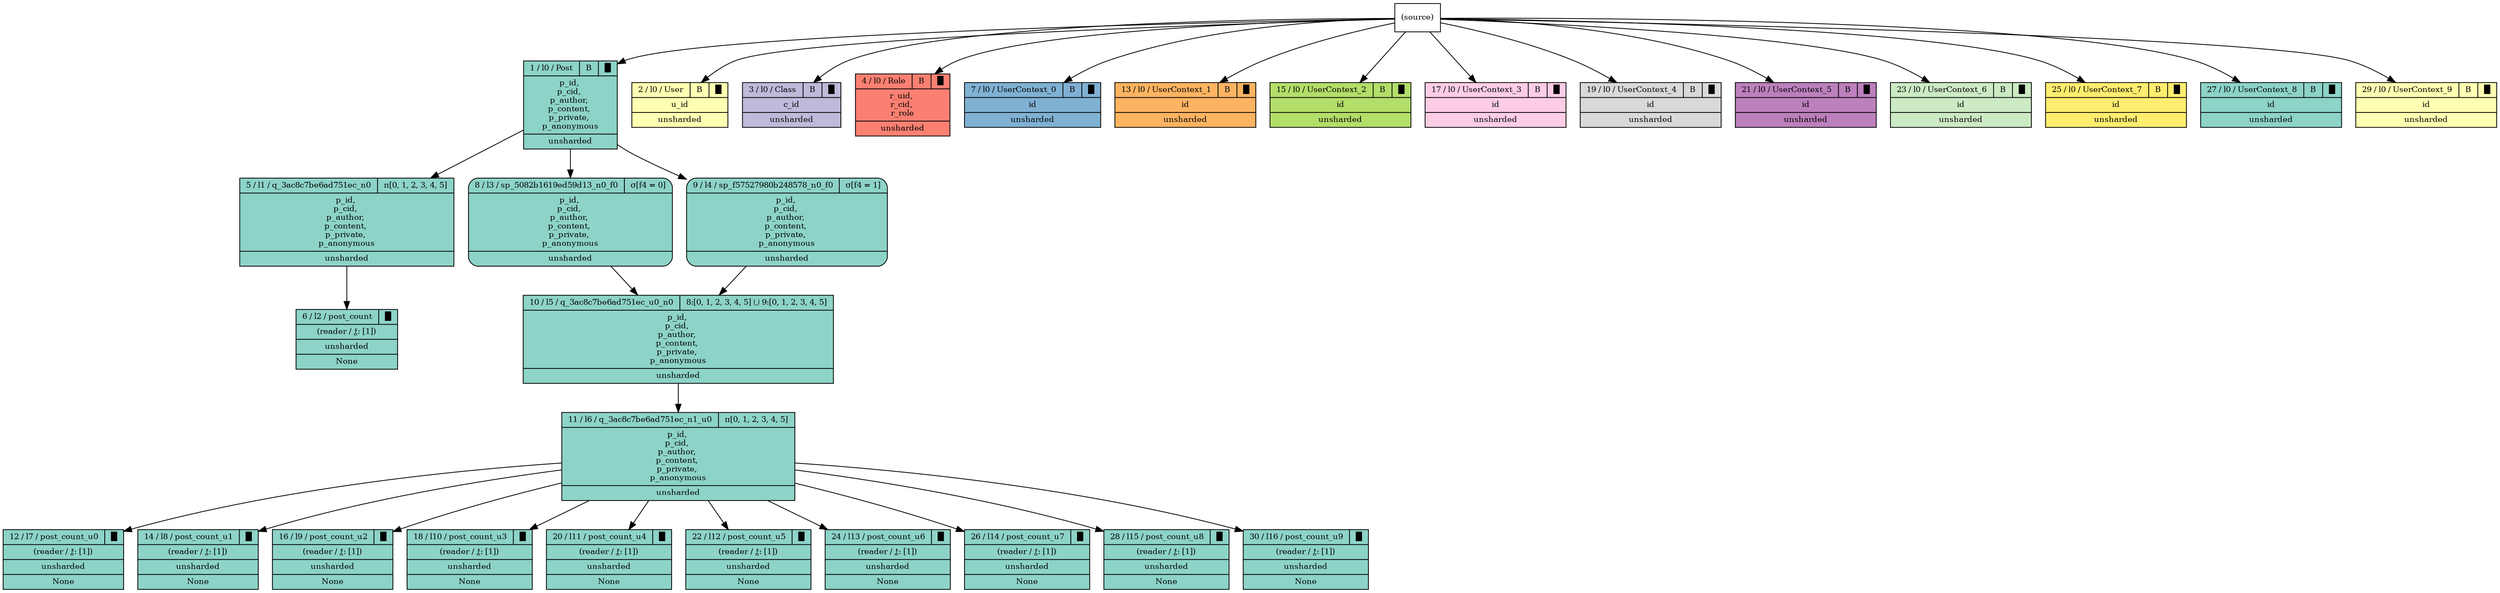 digraph {{
    node [shape=record, fontsize=10]
    0 [style="filled", fillcolor=white, label="(source)"]
    1 [style="filled", fillcolor="/set312/1", label="{ { 1 / l0 / Post | B | █ } | p_id, \np_cid, \np_author, \np_content, \np_private, \np_anonymous | unsharded }"]
    2 [style="filled", fillcolor="/set312/2", label="{ { 2 / l0 / User | B | █ } | u_id | unsharded }"]
    3 [style="filled", fillcolor="/set312/3", label="{ { 3 / l0 / Class | B | █ } | c_id | unsharded }"]
    4 [style="filled", fillcolor="/set312/4", label="{ { 4 / l0 / Role | B | █ } | r_uid, \nr_cid, \nr_role | unsharded }"]
    5 [style="filled", fillcolor="/set312/1", label="{{ 5 / l1 / q_3ac8c7be6ad751ec_n0 | π[0, 1, 2, 3, 4, 5]  } | p_id, \np_cid, \np_author, \np_content, \np_private, \np_anonymous | unsharded }"]
    6 [style="filled", fillcolor="/set312/1", label="{ { 6 / l2 / post_count | █ } | (reader / ⚷: [1]) | unsharded | None }"]
    7 [style="filled", fillcolor="/set312/5", label="{ { 7 / l0 / UserContext_0 | B | █ } | id | unsharded }"]
    8 [style="filled,rounded", fillcolor="/set312/1", label="{{ 8 / l3 / sp_5082b1619ed59d13_n0_f0 | σ[f4 = 0]  } | p_id, \np_cid, \np_author, \np_content, \np_private, \np_anonymous | unsharded }"]
    9 [style="filled,rounded", fillcolor="/set312/1", label="{{ 9 / l4 / sp_f57527980b248578_n0_f0 | σ[f4 = 1]  } | p_id, \np_cid, \np_author, \np_content, \np_private, \np_anonymous | unsharded }"]
    10 [style="filled", fillcolor="/set312/1", label="{{ 10 / l5 / q_3ac8c7be6ad751ec_u0_n0 | 8:[0, 1, 2, 3, 4, 5] ⋃ 9:[0, 1, 2, 3, 4, 5]  } | p_id, \np_cid, \np_author, \np_content, \np_private, \np_anonymous | unsharded }"]
    11 [style="filled", fillcolor="/set312/1", label="{{ 11 / l6 / q_3ac8c7be6ad751ec_n1_u0 | π[0, 1, 2, 3, 4, 5]  } | p_id, \np_cid, \np_author, \np_content, \np_private, \np_anonymous | unsharded }"]
    12 [style="filled", fillcolor="/set312/1", label="{ { 12 / l7 / post_count_u0 | █ } | (reader / ⚷: [1]) | unsharded | None }"]
    13 [style="filled", fillcolor="/set312/6", label="{ { 13 / l0 / UserContext_1 | B | █ } | id | unsharded }"]
    14 [style="filled", fillcolor="/set312/1", label="{ { 14 / l8 / post_count_u1 | █ } | (reader / ⚷: [1]) | unsharded | None }"]
    15 [style="filled", fillcolor="/set312/7", label="{ { 15 / l0 / UserContext_2 | B | █ } | id | unsharded }"]
    16 [style="filled", fillcolor="/set312/1", label="{ { 16 / l9 / post_count_u2 | █ } | (reader / ⚷: [1]) | unsharded | None }"]
    17 [style="filled", fillcolor="/set312/8", label="{ { 17 / l0 / UserContext_3 | B | █ } | id | unsharded }"]
    18 [style="filled", fillcolor="/set312/1", label="{ { 18 / l10 / post_count_u3 | █ } | (reader / ⚷: [1]) | unsharded | None }"]
    19 [style="filled", fillcolor="/set312/9", label="{ { 19 / l0 / UserContext_4 | B | █ } | id | unsharded }"]
    20 [style="filled", fillcolor="/set312/1", label="{ { 20 / l11 / post_count_u4 | █ } | (reader / ⚷: [1]) | unsharded | None }"]
    21 [style="filled", fillcolor="/set312/10", label="{ { 21 / l0 / UserContext_5 | B | █ } | id | unsharded }"]
    22 [style="filled", fillcolor="/set312/1", label="{ { 22 / l12 / post_count_u5 | █ } | (reader / ⚷: [1]) | unsharded | None }"]
    23 [style="filled", fillcolor="/set312/11", label="{ { 23 / l0 / UserContext_6 | B | █ } | id | unsharded }"]
    24 [style="filled", fillcolor="/set312/1", label="{ { 24 / l13 / post_count_u6 | █ } | (reader / ⚷: [1]) | unsharded | None }"]
    25 [style="filled", fillcolor="/set312/12", label="{ { 25 / l0 / UserContext_7 | B | █ } | id | unsharded }"]
    26 [style="filled", fillcolor="/set312/1", label="{ { 26 / l14 / post_count_u7 | █ } | (reader / ⚷: [1]) | unsharded | None }"]
    27 [style="filled", fillcolor="/set312/1", label="{ { 27 / l0 / UserContext_8 | B | █ } | id | unsharded }"]
    28 [style="filled", fillcolor="/set312/1", label="{ { 28 / l15 / post_count_u8 | █ } | (reader / ⚷: [1]) | unsharded | None }"]
    29 [style="filled", fillcolor="/set312/2", label="{ { 29 / l0 / UserContext_9 | B | █ } | id | unsharded }"]
    30 [style="filled", fillcolor="/set312/1", label="{ { 30 / l16 / post_count_u9 | █ } | (reader / ⚷: [1]) | unsharded | None }"]
    0 -> 1
    0 -> 2
    0 -> 3
    0 -> 4
    1 -> 5
    5 -> 6
    0 -> 7
    1 -> 8
    1 -> 9
    9 -> 10
    8 -> 10
    10 -> 11
    11 -> 12
    0 -> 13
    11 -> 14
    0 -> 15
    11 -> 16
    0 -> 17
    11 -> 18
    0 -> 19
    11 -> 20
    0 -> 21
    11 -> 22
    0 -> 23
    11 -> 24
    0 -> 25
    11 -> 26
    0 -> 27
    11 -> 28
    0 -> 29
    11 -> 30
}}
